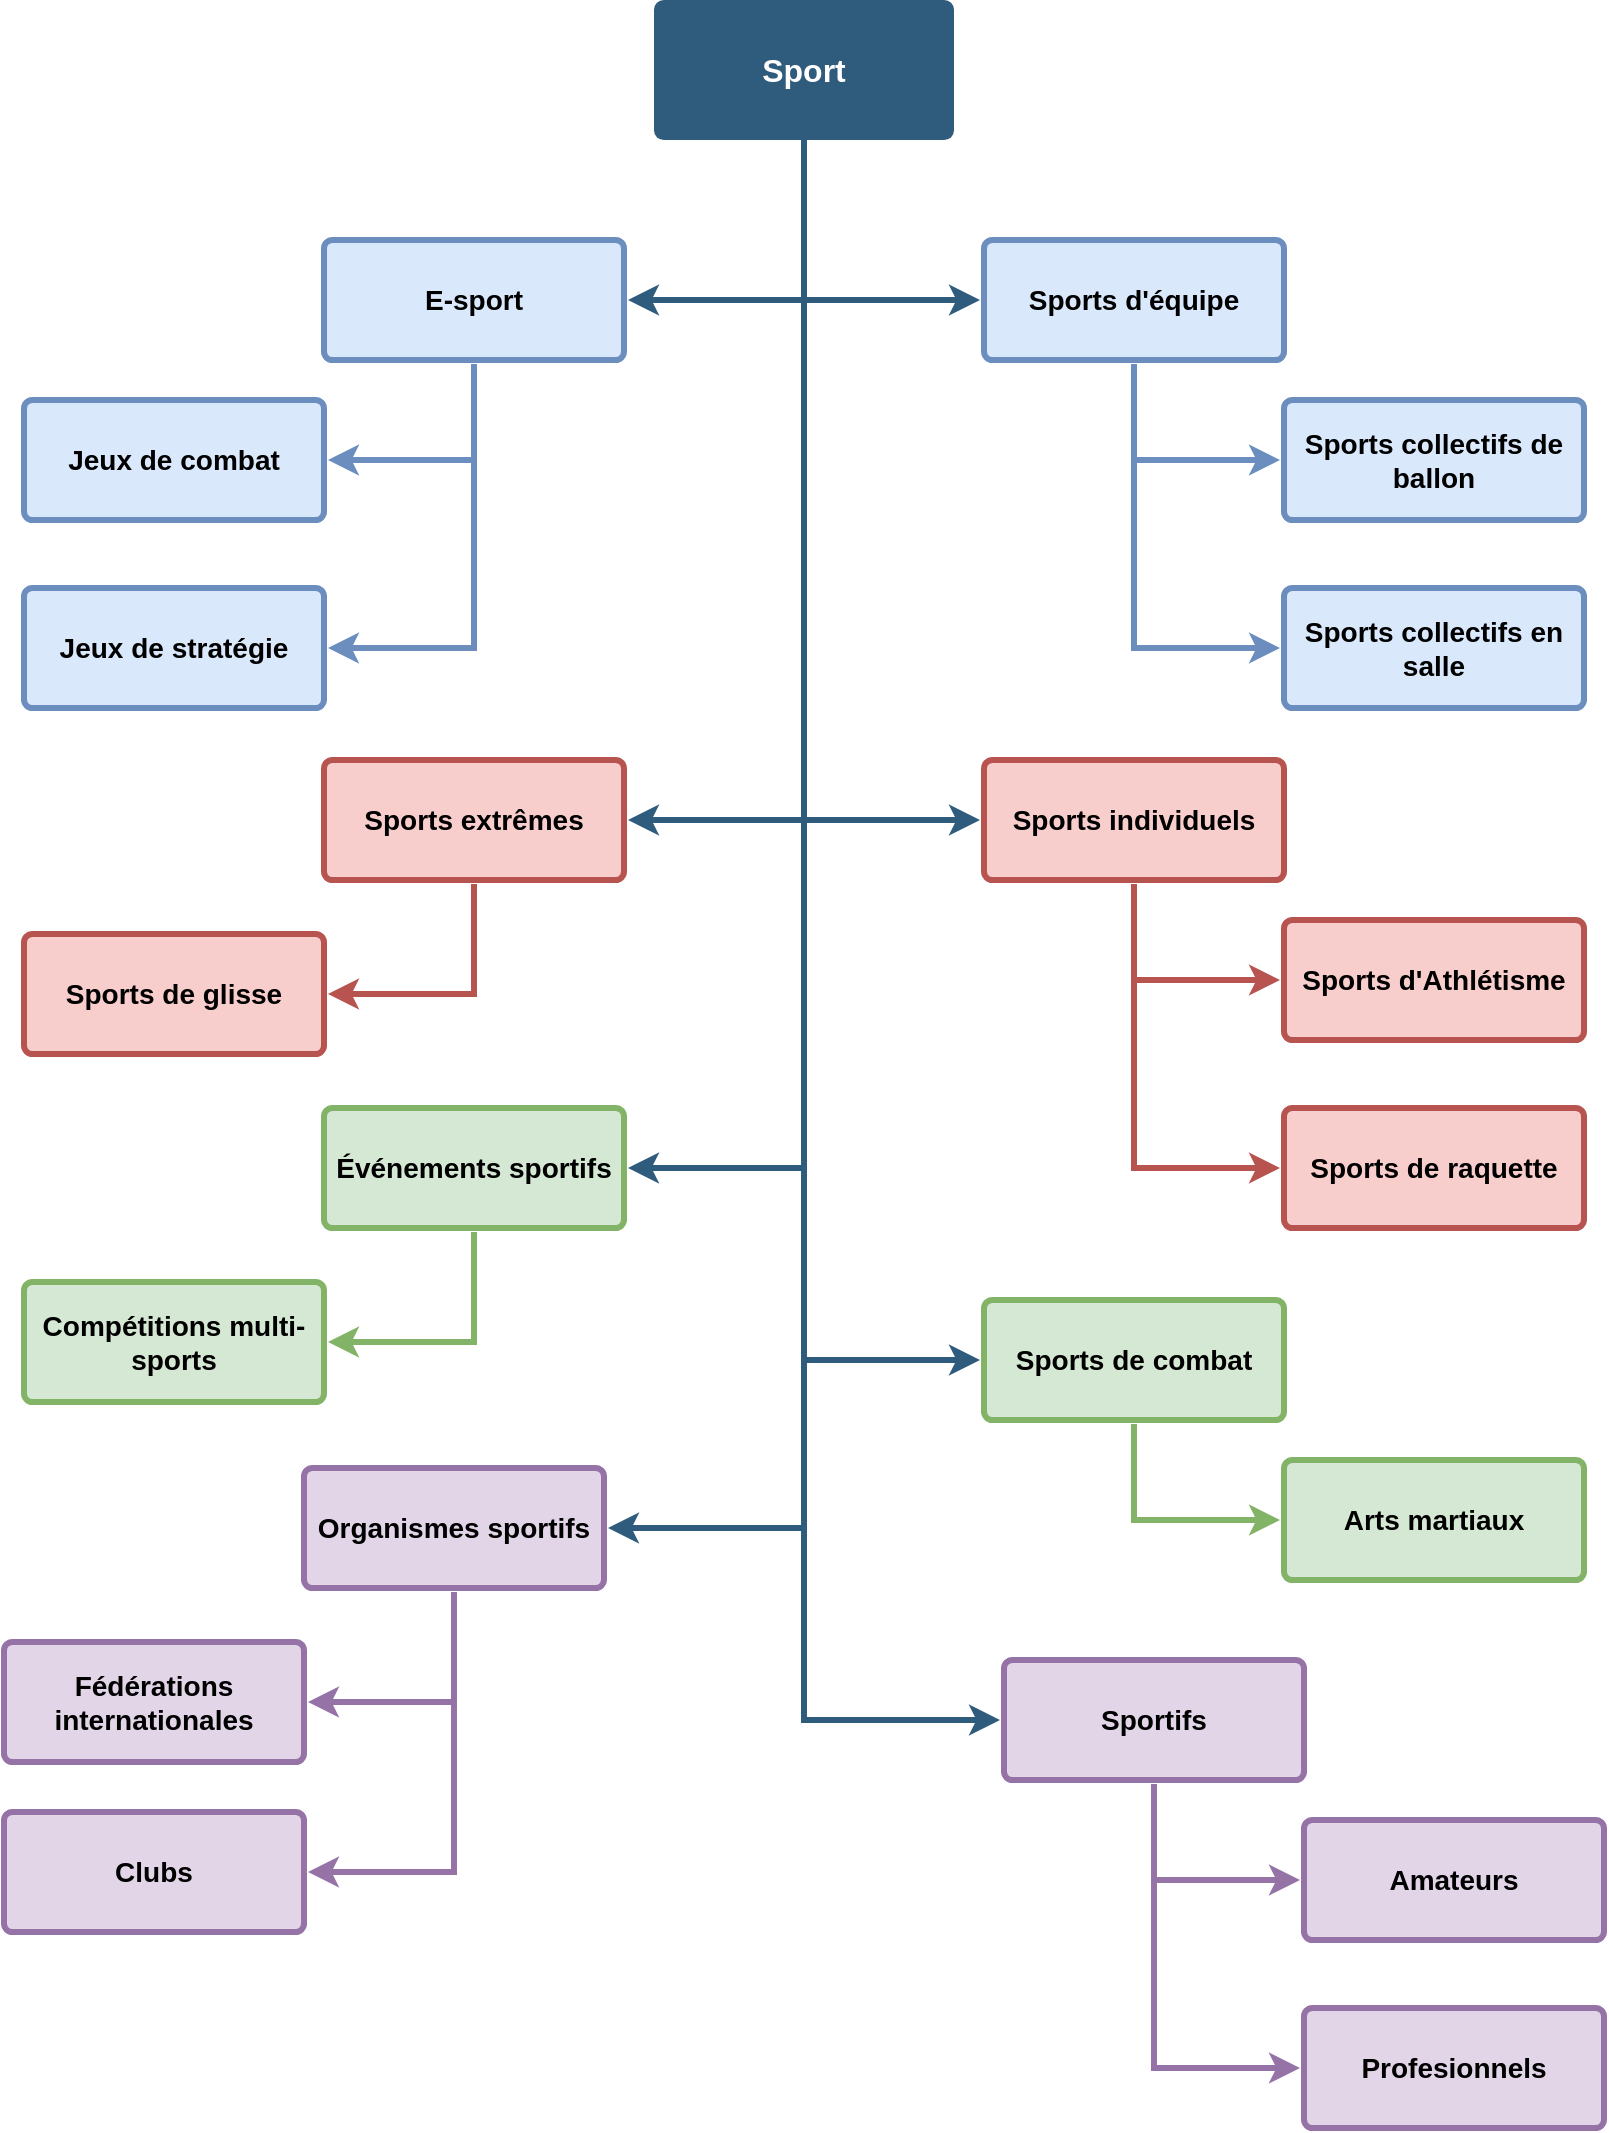 <mxfile version="25.0.1">
  <diagram id="6a731a19-8d31-9384-78a2-239565b7b9f0" name="Page-1">
    <mxGraphModel dx="3609" dy="1301" grid="1" gridSize="10" guides="1" tooltips="1" connect="1" arrows="1" fold="1" page="1" pageScale="1" pageWidth="1169" pageHeight="827" background="none" math="0" shadow="0">
      <root>
        <mxCell id="0" />
        <mxCell id="1" parent="0" />
        <mxCell id="1747" value="" style="edgeStyle=elbowEdgeStyle;rounded=0;jumpStyle=none;html=1;shadow=0;labelBackgroundColor=none;startArrow=none;startFill=0;endArrow=classic;endFill=1;jettySize=auto;orthogonalLoop=1;strokeColor=#2F5B7C;strokeWidth=3;fontFamily=Helvetica;fontSize=16;fontColor=#23445D;spacing=5;entryX=0;entryY=0.5;entryDx=0;entryDy=0;" parent="1" target="1760" edge="1">
          <mxGeometry relative="1" as="geometry">
            <mxPoint x="140" y="130" as="sourcePoint" />
            <mxPoint x="228" y="218" as="targetPoint" />
            <Array as="points">
              <mxPoint x="140" y="170" />
            </Array>
          </mxGeometry>
        </mxCell>
        <mxCell id="1749" value="&lt;div&gt;Sport&lt;/div&gt;" style="rounded=1;whiteSpace=wrap;html=1;shadow=0;labelBackgroundColor=none;strokeColor=none;strokeWidth=3;fillColor=#2F5B7C;fontFamily=Helvetica;fontSize=16;fontColor=#FFFFFF;align=center;fontStyle=1;spacing=5;arcSize=7;perimeterSpacing=2;" parent="1" vertex="1">
          <mxGeometry x="65" y="60" width="150" height="70" as="geometry" />
        </mxCell>
        <mxCell id="8NNjv2l4ARxlBkfYkDxr-1783" style="edgeStyle=elbowEdgeStyle;shape=connector;rounded=0;jumpStyle=none;orthogonalLoop=1;jettySize=auto;html=1;exitX=0.5;exitY=1;exitDx=0;exitDy=0;entryX=0;entryY=0.5;entryDx=0;entryDy=0;shadow=0;strokeColor=#6c8ebf;strokeWidth=3;align=center;verticalAlign=middle;spacing=5;fontFamily=Helvetica;fontSize=16;fontColor=#23445D;labelBackgroundColor=none;startArrow=none;startFill=0;endArrow=classic;endFill=1;fillColor=#dae8fc;" edge="1" parent="1" source="1760" target="8NNjv2l4ARxlBkfYkDxr-1781">
          <mxGeometry relative="1" as="geometry">
            <Array as="points">
              <mxPoint x="305" y="290" />
            </Array>
          </mxGeometry>
        </mxCell>
        <mxCell id="1760" value="&lt;div&gt;Sports d&#39;équipe&lt;/div&gt;" style="rounded=1;whiteSpace=wrap;html=1;shadow=0;labelBackgroundColor=none;strokeColor=#6c8ebf;strokeWidth=3;fillColor=#dae8fc;fontFamily=Helvetica;fontSize=14;align=center;spacing=5;fontStyle=1;arcSize=7;perimeterSpacing=2;" parent="1" vertex="1">
          <mxGeometry x="230" y="180" width="150" height="60" as="geometry" />
        </mxCell>
        <mxCell id="8NNjv2l4ARxlBkfYkDxr-1781" value="Sports collectifs de ballon" style="rounded=1;whiteSpace=wrap;html=1;shadow=0;labelBackgroundColor=none;strokeColor=#6c8ebf;strokeWidth=3;fillColor=#dae8fc;fontFamily=Helvetica;fontSize=14;align=center;spacing=5;fontStyle=1;arcSize=7;perimeterSpacing=2;" vertex="1" parent="1">
          <mxGeometry x="380" y="260" width="150" height="60" as="geometry" />
        </mxCell>
        <mxCell id="8NNjv2l4ARxlBkfYkDxr-1782" value="Sports collectifs en salle" style="rounded=1;whiteSpace=wrap;html=1;shadow=0;labelBackgroundColor=none;strokeColor=#6c8ebf;strokeWidth=3;fillColor=#dae8fc;fontFamily=Helvetica;fontSize=14;align=center;spacing=5;fontStyle=1;arcSize=7;perimeterSpacing=2;" vertex="1" parent="1">
          <mxGeometry x="380" y="354" width="150" height="60" as="geometry" />
        </mxCell>
        <mxCell id="8NNjv2l4ARxlBkfYkDxr-1785" style="edgeStyle=elbowEdgeStyle;shape=connector;rounded=0;jumpStyle=none;orthogonalLoop=1;jettySize=auto;html=1;exitX=0.5;exitY=1;exitDx=0;exitDy=0;entryX=0;entryY=0.5;entryDx=0;entryDy=0;shadow=0;strokeColor=#6c8ebf;strokeWidth=3;align=center;verticalAlign=middle;spacing=5;fontFamily=Helvetica;fontSize=16;fontColor=#23445D;labelBackgroundColor=none;startArrow=none;startFill=0;endArrow=classic;endFill=1;fillColor=#dae8fc;" edge="1" parent="1" source="1760" target="8NNjv2l4ARxlBkfYkDxr-1782">
          <mxGeometry relative="1" as="geometry">
            <mxPoint x="300" y="272" as="sourcePoint" />
            <mxPoint x="373" y="320" as="targetPoint" />
            <Array as="points">
              <mxPoint x="305" y="300" />
            </Array>
          </mxGeometry>
        </mxCell>
        <mxCell id="8NNjv2l4ARxlBkfYkDxr-1786" style="edgeStyle=elbowEdgeStyle;shape=connector;rounded=0;jumpStyle=none;orthogonalLoop=1;jettySize=auto;html=1;exitX=0.5;exitY=1;exitDx=0;exitDy=0;entryX=0;entryY=0.5;entryDx=0;entryDy=0;shadow=0;strokeColor=#b85450;strokeWidth=3;align=center;verticalAlign=middle;spacing=5;fontFamily=Helvetica;fontSize=16;fontColor=#23445D;labelBackgroundColor=none;startArrow=none;startFill=0;endArrow=classic;endFill=1;fillColor=#f8cecc;" edge="1" parent="1" source="8NNjv2l4ARxlBkfYkDxr-1787" target="8NNjv2l4ARxlBkfYkDxr-1788">
          <mxGeometry relative="1" as="geometry">
            <Array as="points">
              <mxPoint x="305" y="550" />
            </Array>
          </mxGeometry>
        </mxCell>
        <mxCell id="8NNjv2l4ARxlBkfYkDxr-1787" value="Sports individuels" style="rounded=1;whiteSpace=wrap;html=1;shadow=0;labelBackgroundColor=none;strokeColor=#b85450;strokeWidth=3;fillColor=#f8cecc;fontFamily=Helvetica;fontSize=14;align=center;spacing=5;fontStyle=1;arcSize=7;perimeterSpacing=2;" vertex="1" parent="1">
          <mxGeometry x="230" y="440" width="150" height="60" as="geometry" />
        </mxCell>
        <mxCell id="8NNjv2l4ARxlBkfYkDxr-1788" value="Sports d&#39;Athlétisme" style="rounded=1;whiteSpace=wrap;html=1;shadow=0;labelBackgroundColor=none;strokeColor=#b85450;strokeWidth=3;fillColor=#f8cecc;fontFamily=Helvetica;fontSize=14;align=center;spacing=5;fontStyle=1;arcSize=7;perimeterSpacing=2;" vertex="1" parent="1">
          <mxGeometry x="380" y="520" width="150" height="60" as="geometry" />
        </mxCell>
        <mxCell id="8NNjv2l4ARxlBkfYkDxr-1789" value="Sports de raquette" style="rounded=1;whiteSpace=wrap;html=1;shadow=0;labelBackgroundColor=none;strokeColor=#b85450;strokeWidth=3;fillColor=#f8cecc;fontFamily=Helvetica;fontSize=14;align=center;spacing=5;fontStyle=1;arcSize=7;perimeterSpacing=2;" vertex="1" parent="1">
          <mxGeometry x="380" y="614" width="150" height="60" as="geometry" />
        </mxCell>
        <mxCell id="8NNjv2l4ARxlBkfYkDxr-1790" style="edgeStyle=elbowEdgeStyle;shape=connector;rounded=0;jumpStyle=none;orthogonalLoop=1;jettySize=auto;html=1;exitX=0.5;exitY=1;exitDx=0;exitDy=0;entryX=0;entryY=0.5;entryDx=0;entryDy=0;shadow=0;strokeColor=#b85450;strokeWidth=3;align=center;verticalAlign=middle;spacing=5;fontFamily=Helvetica;fontSize=16;fontColor=#23445D;labelBackgroundColor=none;startArrow=none;startFill=0;endArrow=classic;endFill=1;fillColor=#f8cecc;" edge="1" parent="1" source="8NNjv2l4ARxlBkfYkDxr-1787" target="8NNjv2l4ARxlBkfYkDxr-1789">
          <mxGeometry relative="1" as="geometry">
            <mxPoint x="300" y="532" as="sourcePoint" />
            <mxPoint x="373" y="580" as="targetPoint" />
            <Array as="points">
              <mxPoint x="305" y="560" />
            </Array>
          </mxGeometry>
        </mxCell>
        <mxCell id="8NNjv2l4ARxlBkfYkDxr-1791" value="" style="edgeStyle=elbowEdgeStyle;rounded=0;jumpStyle=none;html=1;shadow=0;labelBackgroundColor=none;startArrow=none;startFill=0;endArrow=classic;endFill=1;jettySize=auto;orthogonalLoop=1;strokeColor=#2F5B7C;strokeWidth=3;fontFamily=Helvetica;fontSize=16;fontColor=#23445D;spacing=5;entryX=0;entryY=0.5;entryDx=0;entryDy=0;exitX=0.5;exitY=1;exitDx=0;exitDy=0;" edge="1" parent="1" source="1749" target="8NNjv2l4ARxlBkfYkDxr-1787">
          <mxGeometry relative="1" as="geometry">
            <mxPoint x="150" y="140" as="sourcePoint" />
            <mxPoint x="238" y="220" as="targetPoint" />
            <Array as="points">
              <mxPoint x="140" y="180" />
            </Array>
          </mxGeometry>
        </mxCell>
        <mxCell id="8NNjv2l4ARxlBkfYkDxr-1792" style="edgeStyle=elbowEdgeStyle;shape=connector;rounded=0;jumpStyle=none;orthogonalLoop=1;jettySize=auto;html=1;exitX=0.5;exitY=1;exitDx=0;exitDy=0;entryX=0;entryY=0.5;entryDx=0;entryDy=0;shadow=0;strokeColor=#82b366;strokeWidth=3;align=center;verticalAlign=middle;spacing=5;fontFamily=Helvetica;fontSize=16;fontColor=#23445D;labelBackgroundColor=none;startArrow=none;startFill=0;endArrow=classic;endFill=1;fillColor=#d5e8d4;" edge="1" parent="1" source="8NNjv2l4ARxlBkfYkDxr-1793" target="8NNjv2l4ARxlBkfYkDxr-1794">
          <mxGeometry relative="1" as="geometry">
            <Array as="points">
              <mxPoint x="305" y="820" />
            </Array>
          </mxGeometry>
        </mxCell>
        <mxCell id="8NNjv2l4ARxlBkfYkDxr-1793" value="&lt;div&gt;Sports de combat&lt;br&gt;&lt;/div&gt;" style="rounded=1;whiteSpace=wrap;html=1;shadow=0;labelBackgroundColor=none;strokeColor=#82b366;strokeWidth=3;fillColor=#d5e8d4;fontFamily=Helvetica;fontSize=14;align=center;spacing=5;fontStyle=1;arcSize=7;perimeterSpacing=2;" vertex="1" parent="1">
          <mxGeometry x="230" y="710" width="150" height="60" as="geometry" />
        </mxCell>
        <mxCell id="8NNjv2l4ARxlBkfYkDxr-1794" value="Arts martiaux" style="rounded=1;whiteSpace=wrap;html=1;shadow=0;labelBackgroundColor=none;strokeColor=#82b366;strokeWidth=3;fillColor=#d5e8d4;fontFamily=Helvetica;fontSize=14;align=center;spacing=5;fontStyle=1;arcSize=7;perimeterSpacing=2;" vertex="1" parent="1">
          <mxGeometry x="380" y="790" width="150" height="60" as="geometry" />
        </mxCell>
        <mxCell id="8NNjv2l4ARxlBkfYkDxr-1797" value="" style="edgeStyle=elbowEdgeStyle;rounded=0;jumpStyle=none;html=1;shadow=0;labelBackgroundColor=none;startArrow=none;startFill=0;endArrow=classic;endFill=1;jettySize=auto;orthogonalLoop=1;strokeColor=#2F5B7C;strokeWidth=3;fontFamily=Helvetica;fontSize=16;fontColor=#23445D;spacing=5;entryX=0;entryY=0.5;entryDx=0;entryDy=0;exitX=0.5;exitY=1;exitDx=0;exitDy=0;" edge="1" parent="1" source="1749" target="8NNjv2l4ARxlBkfYkDxr-1793">
          <mxGeometry relative="1" as="geometry">
            <mxPoint x="150" y="142" as="sourcePoint" />
            <mxPoint x="238" y="480" as="targetPoint" />
            <Array as="points">
              <mxPoint x="140" y="310" />
            </Array>
          </mxGeometry>
        </mxCell>
        <mxCell id="8NNjv2l4ARxlBkfYkDxr-1798" style="edgeStyle=elbowEdgeStyle;shape=connector;rounded=0;jumpStyle=none;orthogonalLoop=1;jettySize=auto;html=1;exitX=0.5;exitY=1;exitDx=0;exitDy=0;entryX=0;entryY=0.5;entryDx=0;entryDy=0;shadow=0;strokeColor=#9673a6;strokeWidth=3;align=center;verticalAlign=middle;spacing=5;fontFamily=Helvetica;fontSize=16;fontColor=#23445D;labelBackgroundColor=none;startArrow=none;startFill=0;endArrow=classic;endFill=1;fillColor=#e1d5e7;" edge="1" parent="1" source="8NNjv2l4ARxlBkfYkDxr-1799" target="8NNjv2l4ARxlBkfYkDxr-1800">
          <mxGeometry relative="1" as="geometry">
            <Array as="points">
              <mxPoint x="315" y="1000" />
            </Array>
          </mxGeometry>
        </mxCell>
        <mxCell id="8NNjv2l4ARxlBkfYkDxr-1799" value="Sportifs" style="rounded=1;whiteSpace=wrap;html=1;shadow=0;labelBackgroundColor=none;strokeColor=#9673a6;strokeWidth=3;fillColor=#e1d5e7;fontFamily=Helvetica;fontSize=14;align=center;spacing=5;fontStyle=1;arcSize=7;perimeterSpacing=2;" vertex="1" parent="1">
          <mxGeometry x="240" y="890" width="150" height="60" as="geometry" />
        </mxCell>
        <mxCell id="8NNjv2l4ARxlBkfYkDxr-1800" value="Amateurs" style="rounded=1;whiteSpace=wrap;html=1;shadow=0;labelBackgroundColor=none;strokeColor=#9673a6;strokeWidth=3;fillColor=#e1d5e7;fontFamily=Helvetica;fontSize=14;align=center;spacing=5;fontStyle=1;arcSize=7;perimeterSpacing=2;" vertex="1" parent="1">
          <mxGeometry x="390" y="970" width="150" height="60" as="geometry" />
        </mxCell>
        <mxCell id="8NNjv2l4ARxlBkfYkDxr-1801" value="Profesionnels" style="rounded=1;whiteSpace=wrap;html=1;shadow=0;labelBackgroundColor=none;strokeColor=#9673a6;strokeWidth=3;fillColor=#e1d5e7;fontFamily=Helvetica;fontSize=14;align=center;spacing=5;fontStyle=1;arcSize=7;perimeterSpacing=2;" vertex="1" parent="1">
          <mxGeometry x="390" y="1064" width="150" height="60" as="geometry" />
        </mxCell>
        <mxCell id="8NNjv2l4ARxlBkfYkDxr-1802" style="edgeStyle=elbowEdgeStyle;shape=connector;rounded=0;jumpStyle=none;orthogonalLoop=1;jettySize=auto;html=1;exitX=0.5;exitY=1;exitDx=0;exitDy=0;entryX=0;entryY=0.5;entryDx=0;entryDy=0;shadow=0;strokeColor=#9673a6;strokeWidth=3;align=center;verticalAlign=middle;spacing=5;fontFamily=Helvetica;fontSize=16;fontColor=#23445D;labelBackgroundColor=none;startArrow=none;startFill=0;endArrow=classic;endFill=1;fillColor=#e1d5e7;" edge="1" parent="1" source="8NNjv2l4ARxlBkfYkDxr-1799" target="8NNjv2l4ARxlBkfYkDxr-1801">
          <mxGeometry relative="1" as="geometry">
            <mxPoint x="310" y="982" as="sourcePoint" />
            <mxPoint x="383" y="1030" as="targetPoint" />
            <Array as="points">
              <mxPoint x="315" y="1010" />
            </Array>
          </mxGeometry>
        </mxCell>
        <mxCell id="8NNjv2l4ARxlBkfYkDxr-1803" value="" style="edgeStyle=elbowEdgeStyle;rounded=0;jumpStyle=none;html=1;shadow=0;labelBackgroundColor=none;startArrow=none;startFill=0;endArrow=classic;endFill=1;jettySize=auto;orthogonalLoop=1;strokeColor=#2F5B7C;strokeWidth=3;fontFamily=Helvetica;fontSize=16;fontColor=#23445D;spacing=5;entryX=0;entryY=0.5;entryDx=0;entryDy=0;exitX=0.5;exitY=1;exitDx=0;exitDy=0;" edge="1" parent="1" source="1749" target="8NNjv2l4ARxlBkfYkDxr-1799">
          <mxGeometry relative="1" as="geometry">
            <mxPoint x="150" y="142" as="sourcePoint" />
            <mxPoint x="238" y="750" as="targetPoint" />
            <Array as="points">
              <mxPoint x="140" y="440" />
            </Array>
          </mxGeometry>
        </mxCell>
        <mxCell id="8NNjv2l4ARxlBkfYkDxr-1804" style="edgeStyle=elbowEdgeStyle;shape=connector;rounded=0;jumpStyle=none;orthogonalLoop=1;jettySize=auto;html=1;exitX=0.5;exitY=1;exitDx=0;exitDy=0;entryX=1;entryY=0.5;entryDx=0;entryDy=0;shadow=0;strokeColor=#6c8ebf;strokeWidth=3;align=center;verticalAlign=middle;spacing=5;fontFamily=Helvetica;fontSize=16;fontColor=#23445D;labelBackgroundColor=none;startArrow=none;startFill=0;endArrow=classic;endFill=1;fillColor=#dae8fc;" edge="1" parent="1" source="8NNjv2l4ARxlBkfYkDxr-1805" target="8NNjv2l4ARxlBkfYkDxr-1806">
          <mxGeometry relative="1" as="geometry">
            <Array as="points">
              <mxPoint x="-25" y="290" />
            </Array>
          </mxGeometry>
        </mxCell>
        <mxCell id="8NNjv2l4ARxlBkfYkDxr-1805" value="E-sport" style="rounded=1;whiteSpace=wrap;html=1;shadow=0;labelBackgroundColor=none;strokeColor=#6c8ebf;strokeWidth=3;fillColor=#dae8fc;fontFamily=Helvetica;fontSize=14;align=center;spacing=5;fontStyle=1;arcSize=7;perimeterSpacing=2;" vertex="1" parent="1">
          <mxGeometry x="-100" y="180" width="150" height="60" as="geometry" />
        </mxCell>
        <mxCell id="8NNjv2l4ARxlBkfYkDxr-1806" value="Jeux de combat" style="rounded=1;whiteSpace=wrap;html=1;shadow=0;labelBackgroundColor=none;strokeColor=#6c8ebf;strokeWidth=3;fillColor=#dae8fc;fontFamily=Helvetica;fontSize=14;align=center;spacing=5;fontStyle=1;arcSize=7;perimeterSpacing=2;" vertex="1" parent="1">
          <mxGeometry x="-250" y="260" width="150" height="60" as="geometry" />
        </mxCell>
        <mxCell id="8NNjv2l4ARxlBkfYkDxr-1807" value="Jeux de stratégie" style="rounded=1;whiteSpace=wrap;html=1;shadow=0;labelBackgroundColor=none;strokeColor=#6c8ebf;strokeWidth=3;fillColor=#dae8fc;fontFamily=Helvetica;fontSize=14;align=center;spacing=5;fontStyle=1;arcSize=7;perimeterSpacing=2;" vertex="1" parent="1">
          <mxGeometry x="-250" y="354" width="150" height="60" as="geometry" />
        </mxCell>
        <mxCell id="8NNjv2l4ARxlBkfYkDxr-1808" style="edgeStyle=elbowEdgeStyle;shape=connector;rounded=0;jumpStyle=none;orthogonalLoop=1;jettySize=auto;html=1;exitX=0.5;exitY=1;exitDx=0;exitDy=0;entryX=1;entryY=0.5;entryDx=0;entryDy=0;shadow=0;strokeColor=#6c8ebf;strokeWidth=3;align=center;verticalAlign=middle;spacing=5;fontFamily=Helvetica;fontSize=16;fontColor=#23445D;labelBackgroundColor=none;startArrow=none;startFill=0;endArrow=classic;endFill=1;fillColor=#dae8fc;" edge="1" parent="1" source="8NNjv2l4ARxlBkfYkDxr-1805" target="8NNjv2l4ARxlBkfYkDxr-1807">
          <mxGeometry relative="1" as="geometry">
            <mxPoint x="-30" y="272" as="sourcePoint" />
            <mxPoint x="43" y="320" as="targetPoint" />
            <Array as="points">
              <mxPoint x="-25" y="300" />
            </Array>
          </mxGeometry>
        </mxCell>
        <mxCell id="8NNjv2l4ARxlBkfYkDxr-1810" value="" style="edgeStyle=elbowEdgeStyle;rounded=0;jumpStyle=none;html=1;shadow=0;labelBackgroundColor=none;startArrow=none;startFill=0;endArrow=classic;endFill=1;jettySize=auto;orthogonalLoop=1;strokeColor=#2F5B7C;strokeWidth=3;fontFamily=Helvetica;fontSize=16;fontColor=#23445D;spacing=5;entryX=1;entryY=0.5;entryDx=0;entryDy=0;exitX=0.5;exitY=1;exitDx=0;exitDy=0;" edge="1" parent="1" source="1749" target="8NNjv2l4ARxlBkfYkDxr-1805">
          <mxGeometry relative="1" as="geometry">
            <mxPoint x="150" y="140" as="sourcePoint" />
            <mxPoint x="238" y="220" as="targetPoint" />
            <Array as="points">
              <mxPoint x="140" y="180" />
            </Array>
          </mxGeometry>
        </mxCell>
        <mxCell id="8NNjv2l4ARxlBkfYkDxr-1812" style="edgeStyle=elbowEdgeStyle;shape=connector;rounded=0;jumpStyle=none;orthogonalLoop=1;jettySize=auto;html=1;exitX=0.5;exitY=1;exitDx=0;exitDy=0;entryX=1;entryY=0.5;entryDx=0;entryDy=0;shadow=0;strokeColor=#b85450;strokeWidth=3;align=center;verticalAlign=middle;spacing=5;fontFamily=Helvetica;fontSize=16;fontColor=#23445D;labelBackgroundColor=none;startArrow=none;startFill=0;endArrow=classic;endFill=1;fillColor=#f8cecc;" edge="1" parent="1" source="8NNjv2l4ARxlBkfYkDxr-1813" target="8NNjv2l4ARxlBkfYkDxr-1814">
          <mxGeometry relative="1" as="geometry">
            <Array as="points">
              <mxPoint x="-25" y="550" />
            </Array>
          </mxGeometry>
        </mxCell>
        <mxCell id="8NNjv2l4ARxlBkfYkDxr-1813" value="&lt;div&gt;Sports extrêmes&lt;/div&gt;" style="rounded=1;whiteSpace=wrap;html=1;shadow=0;labelBackgroundColor=none;strokeColor=#b85450;strokeWidth=3;fillColor=#f8cecc;fontFamily=Helvetica;fontSize=14;align=center;spacing=5;fontStyle=1;arcSize=7;perimeterSpacing=2;" vertex="1" parent="1">
          <mxGeometry x="-100" y="440" width="150" height="60" as="geometry" />
        </mxCell>
        <mxCell id="8NNjv2l4ARxlBkfYkDxr-1814" value="Sports de glisse" style="rounded=1;whiteSpace=wrap;html=1;shadow=0;labelBackgroundColor=none;strokeColor=#b85450;strokeWidth=3;fillColor=#f8cecc;fontFamily=Helvetica;fontSize=14;align=center;spacing=5;fontStyle=1;arcSize=7;perimeterSpacing=2;" vertex="1" parent="1">
          <mxGeometry x="-250" y="527" width="150" height="60" as="geometry" />
        </mxCell>
        <mxCell id="8NNjv2l4ARxlBkfYkDxr-1817" value="" style="edgeStyle=elbowEdgeStyle;rounded=0;jumpStyle=none;html=1;shadow=0;labelBackgroundColor=none;startArrow=none;startFill=0;endArrow=classic;endFill=1;jettySize=auto;orthogonalLoop=1;strokeColor=#2F5B7C;strokeWidth=3;fontFamily=Helvetica;fontSize=16;fontColor=#23445D;spacing=5;entryX=1;entryY=0.5;entryDx=0;entryDy=0;exitX=0.5;exitY=1;exitDx=0;exitDy=0;" edge="1" parent="1" source="1749" target="8NNjv2l4ARxlBkfYkDxr-1813">
          <mxGeometry relative="1" as="geometry">
            <mxPoint x="150" y="142" as="sourcePoint" />
            <mxPoint x="238" y="480" as="targetPoint" />
            <Array as="points">
              <mxPoint x="140" y="300" />
            </Array>
          </mxGeometry>
        </mxCell>
        <mxCell id="8NNjv2l4ARxlBkfYkDxr-1818" style="edgeStyle=elbowEdgeStyle;shape=connector;rounded=0;jumpStyle=none;orthogonalLoop=1;jettySize=auto;html=1;exitX=0.5;exitY=1;exitDx=0;exitDy=0;entryX=1;entryY=0.5;entryDx=0;entryDy=0;shadow=0;strokeColor=#82b366;strokeWidth=3;align=center;verticalAlign=middle;spacing=5;fontFamily=Helvetica;fontSize=16;fontColor=#23445D;labelBackgroundColor=none;startArrow=none;startFill=0;endArrow=classic;endFill=1;fillColor=#d5e8d4;" edge="1" parent="1" source="8NNjv2l4ARxlBkfYkDxr-1819" target="8NNjv2l4ARxlBkfYkDxr-1820">
          <mxGeometry relative="1" as="geometry">
            <Array as="points">
              <mxPoint x="-25" y="724" />
            </Array>
          </mxGeometry>
        </mxCell>
        <mxCell id="8NNjv2l4ARxlBkfYkDxr-1819" value="Événements sportifs" style="rounded=1;whiteSpace=wrap;html=1;shadow=0;labelBackgroundColor=none;strokeColor=#82b366;strokeWidth=3;fillColor=#d5e8d4;fontFamily=Helvetica;fontSize=14;align=center;spacing=5;fontStyle=1;arcSize=7;perimeterSpacing=2;" vertex="1" parent="1">
          <mxGeometry x="-100" y="614" width="150" height="60" as="geometry" />
        </mxCell>
        <mxCell id="8NNjv2l4ARxlBkfYkDxr-1820" value="Compétitions multi-sports" style="rounded=1;whiteSpace=wrap;html=1;shadow=0;labelBackgroundColor=none;strokeColor=#82b366;strokeWidth=3;fillColor=#d5e8d4;fontFamily=Helvetica;fontSize=14;align=center;spacing=5;fontStyle=1;arcSize=7;perimeterSpacing=2;" vertex="1" parent="1">
          <mxGeometry x="-250" y="701" width="150" height="60" as="geometry" />
        </mxCell>
        <mxCell id="8NNjv2l4ARxlBkfYkDxr-1823" style="edgeStyle=elbowEdgeStyle;shape=connector;rounded=0;jumpStyle=none;orthogonalLoop=1;jettySize=auto;html=1;exitX=0.5;exitY=1;exitDx=0;exitDy=0;entryX=1;entryY=0.5;entryDx=0;entryDy=0;shadow=0;strokeColor=#9673a6;strokeWidth=3;align=center;verticalAlign=middle;spacing=5;fontFamily=Helvetica;fontSize=16;fontColor=#23445D;labelBackgroundColor=none;startArrow=none;startFill=0;endArrow=classic;endFill=1;fillColor=#e1d5e7;" edge="1" parent="1" source="8NNjv2l4ARxlBkfYkDxr-1824" target="8NNjv2l4ARxlBkfYkDxr-1825">
          <mxGeometry relative="1" as="geometry">
            <Array as="points">
              <mxPoint x="-35" y="904" />
            </Array>
          </mxGeometry>
        </mxCell>
        <mxCell id="8NNjv2l4ARxlBkfYkDxr-1824" value="Organismes sportifs" style="rounded=1;whiteSpace=wrap;html=1;shadow=0;labelBackgroundColor=none;strokeColor=#9673a6;strokeWidth=3;fillColor=#e1d5e7;fontFamily=Helvetica;fontSize=14;align=center;spacing=5;fontStyle=1;arcSize=7;perimeterSpacing=2;" vertex="1" parent="1">
          <mxGeometry x="-110" y="794" width="150" height="60" as="geometry" />
        </mxCell>
        <mxCell id="8NNjv2l4ARxlBkfYkDxr-1825" value="Fédérations internationales" style="rounded=1;whiteSpace=wrap;html=1;shadow=0;labelBackgroundColor=none;strokeColor=#9673a6;strokeWidth=3;fillColor=#e1d5e7;fontFamily=Helvetica;fontSize=14;align=center;spacing=5;fontStyle=1;arcSize=7;perimeterSpacing=2;" vertex="1" parent="1">
          <mxGeometry x="-260" y="881" width="150" height="60" as="geometry" />
        </mxCell>
        <mxCell id="8NNjv2l4ARxlBkfYkDxr-1826" value="" style="edgeStyle=elbowEdgeStyle;rounded=0;jumpStyle=none;html=1;shadow=0;labelBackgroundColor=none;startArrow=none;startFill=0;endArrow=classic;endFill=1;jettySize=auto;orthogonalLoop=1;strokeColor=#2F5B7C;strokeWidth=3;fontFamily=Helvetica;fontSize=16;fontColor=#23445D;spacing=5;entryX=1;entryY=0.5;entryDx=0;entryDy=0;exitX=0.5;exitY=1;exitDx=0;exitDy=0;" edge="1" parent="1" source="1749" target="8NNjv2l4ARxlBkfYkDxr-1819">
          <mxGeometry relative="1" as="geometry">
            <mxPoint x="150" y="142" as="sourcePoint" />
            <mxPoint x="62" y="480" as="targetPoint" />
            <Array as="points">
              <mxPoint x="140" y="300" />
            </Array>
          </mxGeometry>
        </mxCell>
        <mxCell id="8NNjv2l4ARxlBkfYkDxr-1827" value="" style="edgeStyle=elbowEdgeStyle;rounded=0;jumpStyle=none;html=1;shadow=0;labelBackgroundColor=none;startArrow=none;startFill=0;endArrow=classic;endFill=1;jettySize=auto;orthogonalLoop=1;strokeColor=#2F5B7C;strokeWidth=3;fontFamily=Helvetica;fontSize=16;fontColor=#23445D;spacing=5;entryX=1;entryY=0.5;entryDx=0;entryDy=0;exitX=0.5;exitY=1;exitDx=0;exitDy=0;" edge="1" parent="1" source="1749" target="8NNjv2l4ARxlBkfYkDxr-1824">
          <mxGeometry relative="1" as="geometry">
            <mxPoint x="150" y="142" as="sourcePoint" />
            <mxPoint x="62" y="750" as="targetPoint" />
            <Array as="points">
              <mxPoint x="140" y="570" />
            </Array>
          </mxGeometry>
        </mxCell>
        <mxCell id="8NNjv2l4ARxlBkfYkDxr-1828" style="edgeStyle=elbowEdgeStyle;shape=connector;rounded=0;jumpStyle=none;orthogonalLoop=1;jettySize=auto;html=1;exitX=0.5;exitY=1;exitDx=0;exitDy=0;entryX=1;entryY=0.5;entryDx=0;entryDy=0;shadow=0;strokeColor=#9673a6;strokeWidth=3;align=center;verticalAlign=middle;spacing=5;fontFamily=Helvetica;fontSize=16;fontColor=#23445D;labelBackgroundColor=none;startArrow=none;startFill=0;endArrow=classic;endFill=1;fillColor=#e1d5e7;" edge="1" parent="1" target="8NNjv2l4ARxlBkfYkDxr-1829" source="8NNjv2l4ARxlBkfYkDxr-1824">
          <mxGeometry relative="1" as="geometry">
            <Array as="points">
              <mxPoint x="-35" y="989" />
            </Array>
            <mxPoint x="-35" y="941" as="sourcePoint" />
          </mxGeometry>
        </mxCell>
        <mxCell id="8NNjv2l4ARxlBkfYkDxr-1829" value="Clubs" style="rounded=1;whiteSpace=wrap;html=1;shadow=0;labelBackgroundColor=none;strokeColor=#9673a6;strokeWidth=3;fillColor=#e1d5e7;fontFamily=Helvetica;fontSize=14;align=center;spacing=5;fontStyle=1;arcSize=7;perimeterSpacing=2;" vertex="1" parent="1">
          <mxGeometry x="-260" y="966" width="150" height="60" as="geometry" />
        </mxCell>
      </root>
    </mxGraphModel>
  </diagram>
</mxfile>
